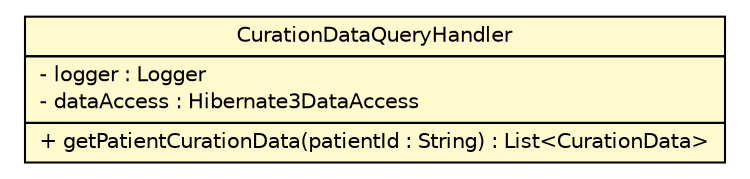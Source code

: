#!/usr/local/bin/dot
#
# Class diagram 
# Generated by UmlGraph version 4.8 (http://www.spinellis.gr/sw/umlgraph)
#

digraph G {
	edge [fontname="Helvetica",fontsize=10,labelfontname="Helvetica",labelfontsize=10];
	node [fontname="Helvetica",fontsize=10,shape=plaintext];
	// gov.nih.nci.ncia.queryhandler.CurationDataQueryHandler
	c46642 [label=<<table border="0" cellborder="1" cellspacing="0" cellpadding="2" port="p" bgcolor="lemonChiffon" href="./CurationDataQueryHandler.html">
		<tr><td><table border="0" cellspacing="0" cellpadding="1">
			<tr><td> CurationDataQueryHandler </td></tr>
		</table></td></tr>
		<tr><td><table border="0" cellspacing="0" cellpadding="1">
			<tr><td align="left"> - logger : Logger </td></tr>
			<tr><td align="left"> - dataAccess : Hibernate3DataAccess </td></tr>
		</table></td></tr>
		<tr><td><table border="0" cellspacing="0" cellpadding="1">
			<tr><td align="left"> + getPatientCurationData(patientId : String) : List&lt;CurationData&gt; </td></tr>
		</table></td></tr>
		</table>>, fontname="Helvetica", fontcolor="black", fontsize=10.0];
}

